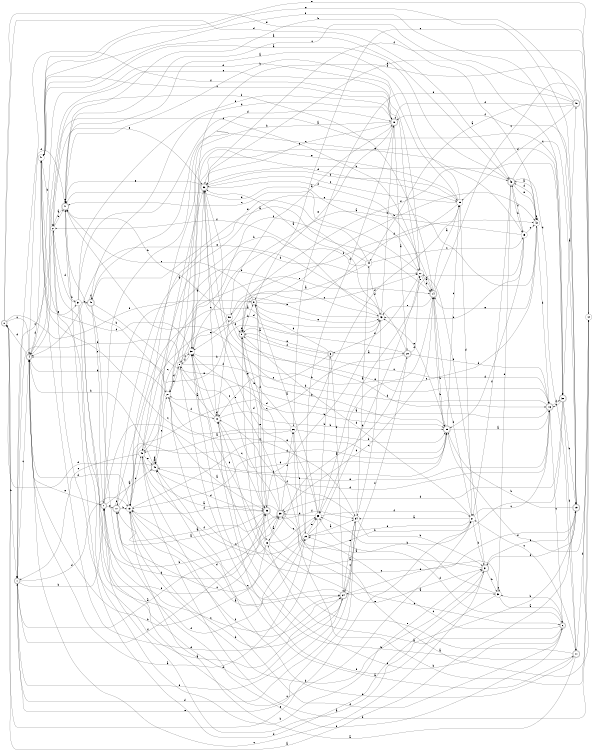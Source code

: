 digraph n41_10 {
__start0 [label="" shape="none"];

rankdir=LR;
size="8,5";

s0 [style="rounded,filled", color="black", fillcolor="white" shape="doublecircle", label="0"];
s1 [style="rounded,filled", color="black", fillcolor="white" shape="doublecircle", label="1"];
s2 [style="filled", color="black", fillcolor="white" shape="circle", label="2"];
s3 [style="rounded,filled", color="black", fillcolor="white" shape="doublecircle", label="3"];
s4 [style="rounded,filled", color="black", fillcolor="white" shape="doublecircle", label="4"];
s5 [style="rounded,filled", color="black", fillcolor="white" shape="doublecircle", label="5"];
s6 [style="rounded,filled", color="black", fillcolor="white" shape="doublecircle", label="6"];
s7 [style="rounded,filled", color="black", fillcolor="white" shape="doublecircle", label="7"];
s8 [style="filled", color="black", fillcolor="white" shape="circle", label="8"];
s9 [style="rounded,filled", color="black", fillcolor="white" shape="doublecircle", label="9"];
s10 [style="filled", color="black", fillcolor="white" shape="circle", label="10"];
s11 [style="rounded,filled", color="black", fillcolor="white" shape="doublecircle", label="11"];
s12 [style="filled", color="black", fillcolor="white" shape="circle", label="12"];
s13 [style="filled", color="black", fillcolor="white" shape="circle", label="13"];
s14 [style="rounded,filled", color="black", fillcolor="white" shape="doublecircle", label="14"];
s15 [style="filled", color="black", fillcolor="white" shape="circle", label="15"];
s16 [style="rounded,filled", color="black", fillcolor="white" shape="doublecircle", label="16"];
s17 [style="rounded,filled", color="black", fillcolor="white" shape="doublecircle", label="17"];
s18 [style="rounded,filled", color="black", fillcolor="white" shape="doublecircle", label="18"];
s19 [style="rounded,filled", color="black", fillcolor="white" shape="doublecircle", label="19"];
s20 [style="rounded,filled", color="black", fillcolor="white" shape="doublecircle", label="20"];
s21 [style="filled", color="black", fillcolor="white" shape="circle", label="21"];
s22 [style="filled", color="black", fillcolor="white" shape="circle", label="22"];
s23 [style="filled", color="black", fillcolor="white" shape="circle", label="23"];
s24 [style="rounded,filled", color="black", fillcolor="white" shape="doublecircle", label="24"];
s25 [style="filled", color="black", fillcolor="white" shape="circle", label="25"];
s26 [style="filled", color="black", fillcolor="white" shape="circle", label="26"];
s27 [style="filled", color="black", fillcolor="white" shape="circle", label="27"];
s28 [style="filled", color="black", fillcolor="white" shape="circle", label="28"];
s29 [style="rounded,filled", color="black", fillcolor="white" shape="doublecircle", label="29"];
s30 [style="filled", color="black", fillcolor="white" shape="circle", label="30"];
s31 [style="rounded,filled", color="black", fillcolor="white" shape="doublecircle", label="31"];
s32 [style="rounded,filled", color="black", fillcolor="white" shape="doublecircle", label="32"];
s33 [style="rounded,filled", color="black", fillcolor="white" shape="doublecircle", label="33"];
s34 [style="filled", color="black", fillcolor="white" shape="circle", label="34"];
s35 [style="filled", color="black", fillcolor="white" shape="circle", label="35"];
s36 [style="rounded,filled", color="black", fillcolor="white" shape="doublecircle", label="36"];
s37 [style="filled", color="black", fillcolor="white" shape="circle", label="37"];
s38 [style="filled", color="black", fillcolor="white" shape="circle", label="38"];
s39 [style="rounded,filled", color="black", fillcolor="white" shape="doublecircle", label="39"];
s40 [style="rounded,filled", color="black", fillcolor="white" shape="doublecircle", label="40"];
s41 [style="rounded,filled", color="black", fillcolor="white" shape="doublecircle", label="41"];
s42 [style="filled", color="black", fillcolor="white" shape="circle", label="42"];
s43 [style="filled", color="black", fillcolor="white" shape="circle", label="43"];
s44 [style="filled", color="black", fillcolor="white" shape="circle", label="44"];
s45 [style="rounded,filled", color="black", fillcolor="white" shape="doublecircle", label="45"];
s46 [style="rounded,filled", color="black", fillcolor="white" shape="doublecircle", label="46"];
s47 [style="filled", color="black", fillcolor="white" shape="circle", label="47"];
s48 [style="rounded,filled", color="black", fillcolor="white" shape="doublecircle", label="48"];
s49 [style="filled", color="black", fillcolor="white" shape="circle", label="49"];
s50 [style="filled", color="black", fillcolor="white" shape="circle", label="50"];
s0 -> s19 [label="a"];
s0 -> s1 [label="b"];
s0 -> s4 [label="c"];
s0 -> s46 [label="d"];
s0 -> s42 [label="e"];
s0 -> s9 [label="f"];
s1 -> s39 [label="a"];
s1 -> s7 [label="b"];
s1 -> s4 [label="c"];
s1 -> s13 [label="d"];
s1 -> s24 [label="e"];
s1 -> s39 [label="f"];
s2 -> s24 [label="a"];
s2 -> s41 [label="b"];
s2 -> s1 [label="c"];
s2 -> s33 [label="d"];
s2 -> s36 [label="e"];
s2 -> s33 [label="f"];
s3 -> s20 [label="a"];
s3 -> s24 [label="b"];
s3 -> s10 [label="c"];
s3 -> s9 [label="d"];
s3 -> s5 [label="e"];
s3 -> s5 [label="f"];
s4 -> s23 [label="a"];
s4 -> s27 [label="b"];
s4 -> s22 [label="c"];
s4 -> s0 [label="d"];
s4 -> s7 [label="e"];
s4 -> s47 [label="f"];
s5 -> s21 [label="a"];
s5 -> s9 [label="b"];
s5 -> s16 [label="c"];
s5 -> s33 [label="d"];
s5 -> s5 [label="e"];
s5 -> s32 [label="f"];
s6 -> s28 [label="a"];
s6 -> s30 [label="b"];
s6 -> s23 [label="c"];
s6 -> s10 [label="d"];
s6 -> s17 [label="e"];
s6 -> s35 [label="f"];
s7 -> s45 [label="a"];
s7 -> s43 [label="b"];
s7 -> s21 [label="c"];
s7 -> s18 [label="d"];
s7 -> s17 [label="e"];
s7 -> s29 [label="f"];
s8 -> s11 [label="a"];
s8 -> s1 [label="b"];
s8 -> s38 [label="c"];
s8 -> s25 [label="d"];
s8 -> s29 [label="e"];
s8 -> s27 [label="f"];
s9 -> s33 [label="a"];
s9 -> s42 [label="b"];
s9 -> s41 [label="c"];
s9 -> s42 [label="d"];
s9 -> s43 [label="e"];
s9 -> s28 [label="f"];
s10 -> s8 [label="a"];
s10 -> s29 [label="b"];
s10 -> s33 [label="c"];
s10 -> s10 [label="d"];
s10 -> s38 [label="e"];
s10 -> s50 [label="f"];
s11 -> s13 [label="a"];
s11 -> s38 [label="b"];
s11 -> s21 [label="c"];
s11 -> s45 [label="d"];
s11 -> s5 [label="e"];
s11 -> s12 [label="f"];
s12 -> s26 [label="a"];
s12 -> s39 [label="b"];
s12 -> s9 [label="c"];
s12 -> s38 [label="d"];
s12 -> s47 [label="e"];
s12 -> s36 [label="f"];
s13 -> s24 [label="a"];
s13 -> s31 [label="b"];
s13 -> s49 [label="c"];
s13 -> s4 [label="d"];
s13 -> s29 [label="e"];
s13 -> s24 [label="f"];
s14 -> s25 [label="a"];
s14 -> s29 [label="b"];
s14 -> s12 [label="c"];
s14 -> s39 [label="d"];
s14 -> s43 [label="e"];
s14 -> s2 [label="f"];
s15 -> s38 [label="a"];
s15 -> s43 [label="b"];
s15 -> s42 [label="c"];
s15 -> s29 [label="d"];
s15 -> s35 [label="e"];
s15 -> s46 [label="f"];
s16 -> s27 [label="a"];
s16 -> s41 [label="b"];
s16 -> s6 [label="c"];
s16 -> s45 [label="d"];
s16 -> s36 [label="e"];
s16 -> s32 [label="f"];
s17 -> s43 [label="a"];
s17 -> s13 [label="b"];
s17 -> s35 [label="c"];
s17 -> s29 [label="d"];
s17 -> s42 [label="e"];
s17 -> s17 [label="f"];
s18 -> s20 [label="a"];
s18 -> s49 [label="b"];
s18 -> s36 [label="c"];
s18 -> s40 [label="d"];
s18 -> s5 [label="e"];
s18 -> s4 [label="f"];
s19 -> s7 [label="a"];
s19 -> s29 [label="b"];
s19 -> s38 [label="c"];
s19 -> s31 [label="d"];
s19 -> s47 [label="e"];
s19 -> s18 [label="f"];
s20 -> s28 [label="a"];
s20 -> s4 [label="b"];
s20 -> s13 [label="c"];
s20 -> s16 [label="d"];
s20 -> s4 [label="e"];
s20 -> s22 [label="f"];
s21 -> s34 [label="a"];
s21 -> s31 [label="b"];
s21 -> s16 [label="c"];
s21 -> s5 [label="d"];
s21 -> s23 [label="e"];
s21 -> s14 [label="f"];
s22 -> s14 [label="a"];
s22 -> s14 [label="b"];
s22 -> s41 [label="c"];
s22 -> s4 [label="d"];
s22 -> s4 [label="e"];
s22 -> s3 [label="f"];
s23 -> s34 [label="a"];
s23 -> s22 [label="b"];
s23 -> s27 [label="c"];
s23 -> s13 [label="d"];
s23 -> s35 [label="e"];
s23 -> s18 [label="f"];
s24 -> s30 [label="a"];
s24 -> s13 [label="b"];
s24 -> s45 [label="c"];
s24 -> s7 [label="d"];
s24 -> s34 [label="e"];
s24 -> s20 [label="f"];
s25 -> s41 [label="a"];
s25 -> s41 [label="b"];
s25 -> s36 [label="c"];
s25 -> s21 [label="d"];
s25 -> s27 [label="e"];
s25 -> s50 [label="f"];
s26 -> s49 [label="a"];
s26 -> s29 [label="b"];
s26 -> s47 [label="c"];
s26 -> s25 [label="d"];
s26 -> s36 [label="e"];
s26 -> s23 [label="f"];
s27 -> s33 [label="a"];
s27 -> s41 [label="b"];
s27 -> s34 [label="c"];
s27 -> s8 [label="d"];
s27 -> s14 [label="e"];
s27 -> s10 [label="f"];
s28 -> s39 [label="a"];
s28 -> s4 [label="b"];
s28 -> s35 [label="c"];
s28 -> s38 [label="d"];
s28 -> s31 [label="e"];
s28 -> s49 [label="f"];
s29 -> s16 [label="a"];
s29 -> s14 [label="b"];
s29 -> s25 [label="c"];
s29 -> s13 [label="d"];
s29 -> s43 [label="e"];
s29 -> s12 [label="f"];
s30 -> s6 [label="a"];
s30 -> s35 [label="b"];
s30 -> s30 [label="c"];
s30 -> s46 [label="d"];
s30 -> s24 [label="e"];
s30 -> s10 [label="f"];
s31 -> s10 [label="a"];
s31 -> s30 [label="b"];
s31 -> s4 [label="c"];
s31 -> s41 [label="d"];
s31 -> s22 [label="e"];
s31 -> s19 [label="f"];
s32 -> s48 [label="a"];
s32 -> s19 [label="b"];
s32 -> s16 [label="c"];
s32 -> s39 [label="d"];
s32 -> s0 [label="e"];
s32 -> s11 [label="f"];
s33 -> s17 [label="a"];
s33 -> s43 [label="b"];
s33 -> s6 [label="c"];
s33 -> s45 [label="d"];
s33 -> s5 [label="e"];
s33 -> s34 [label="f"];
s34 -> s44 [label="a"];
s34 -> s31 [label="b"];
s34 -> s24 [label="c"];
s34 -> s1 [label="d"];
s34 -> s1 [label="e"];
s34 -> s10 [label="f"];
s35 -> s9 [label="a"];
s35 -> s3 [label="b"];
s35 -> s7 [label="c"];
s35 -> s39 [label="d"];
s35 -> s36 [label="e"];
s35 -> s21 [label="f"];
s36 -> s45 [label="a"];
s36 -> s46 [label="b"];
s36 -> s10 [label="c"];
s36 -> s25 [label="d"];
s36 -> s41 [label="e"];
s36 -> s14 [label="f"];
s37 -> s32 [label="a"];
s37 -> s31 [label="b"];
s37 -> s40 [label="c"];
s37 -> s2 [label="d"];
s37 -> s18 [label="e"];
s37 -> s23 [label="f"];
s38 -> s36 [label="a"];
s38 -> s14 [label="b"];
s38 -> s49 [label="c"];
s38 -> s47 [label="d"];
s38 -> s32 [label="e"];
s38 -> s8 [label="f"];
s39 -> s17 [label="a"];
s39 -> s21 [label="b"];
s39 -> s8 [label="c"];
s39 -> s26 [label="d"];
s39 -> s38 [label="e"];
s39 -> s13 [label="f"];
s40 -> s14 [label="a"];
s40 -> s33 [label="b"];
s40 -> s15 [label="c"];
s40 -> s29 [label="d"];
s40 -> s7 [label="e"];
s40 -> s40 [label="f"];
s41 -> s2 [label="a"];
s41 -> s37 [label="b"];
s41 -> s32 [label="c"];
s41 -> s22 [label="d"];
s41 -> s41 [label="e"];
s41 -> s1 [label="f"];
s42 -> s46 [label="a"];
s42 -> s16 [label="b"];
s42 -> s35 [label="c"];
s42 -> s46 [label="d"];
s42 -> s14 [label="e"];
s42 -> s42 [label="f"];
s43 -> s36 [label="a"];
s43 -> s18 [label="b"];
s43 -> s34 [label="c"];
s43 -> s13 [label="d"];
s43 -> s38 [label="e"];
s43 -> s2 [label="f"];
s44 -> s5 [label="a"];
s44 -> s49 [label="b"];
s44 -> s15 [label="c"];
s44 -> s43 [label="d"];
s44 -> s13 [label="e"];
s44 -> s8 [label="f"];
s45 -> s45 [label="a"];
s45 -> s4 [label="b"];
s45 -> s27 [label="c"];
s45 -> s0 [label="d"];
s45 -> s16 [label="e"];
s45 -> s45 [label="f"];
s46 -> s47 [label="a"];
s46 -> s15 [label="b"];
s46 -> s19 [label="c"];
s46 -> s11 [label="d"];
s46 -> s42 [label="e"];
s46 -> s21 [label="f"];
s47 -> s46 [label="a"];
s47 -> s2 [label="b"];
s47 -> s18 [label="c"];
s47 -> s24 [label="d"];
s47 -> s37 [label="e"];
s47 -> s19 [label="f"];
s48 -> s44 [label="a"];
s48 -> s41 [label="b"];
s48 -> s36 [label="c"];
s48 -> s25 [label="d"];
s48 -> s26 [label="e"];
s48 -> s18 [label="f"];
s49 -> s33 [label="a"];
s49 -> s12 [label="b"];
s49 -> s1 [label="c"];
s49 -> s22 [label="d"];
s49 -> s45 [label="e"];
s49 -> s6 [label="f"];
s50 -> s18 [label="a"];
s50 -> s41 [label="b"];
s50 -> s22 [label="c"];
s50 -> s16 [label="d"];
s50 -> s38 [label="e"];
s50 -> s5 [label="f"];

}